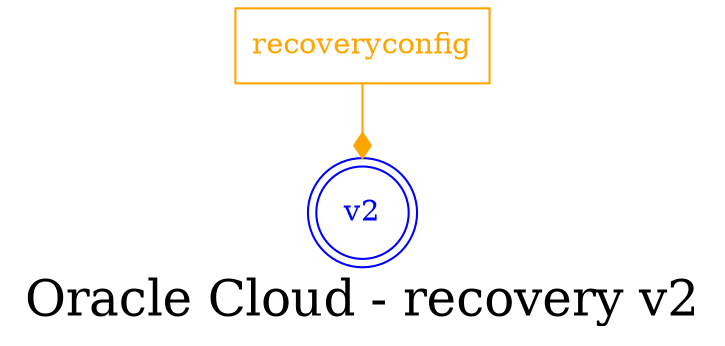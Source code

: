 digraph LexiconGraph {
graph[label="Oracle Cloud - recovery v2", fontsize=24]
splines=true
"v2" [color=blue, fontcolor=blue, shape=doublecircle]
"recoveryconfig" [color=orange, fontcolor=orange, shape=box]
"recoveryconfig" -> "v2" [color=orange, fontcolor=orange, arrowhead=diamond, arrowtail=none]
}
